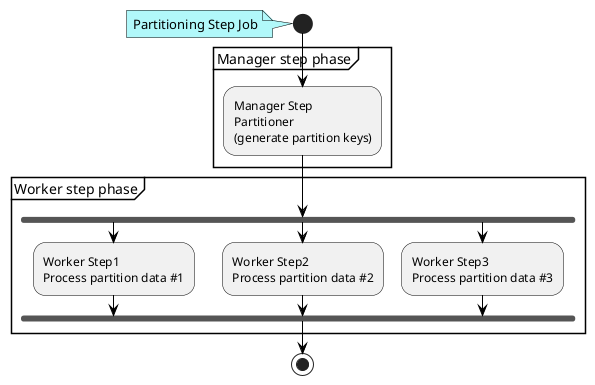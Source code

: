 @startuml

start
  note
    Partitioning Step Job
  end Note
  partition "Manager step phase" {
    :Manager Step\nPartitioner\n(generate partition keys);
  }

  partition "Worker step phase" {
    fork
      :Worker Step1\nProcess partition data #1;
    fork again
      :Worker Step2\nProcess partition data #2;
    fork again
      :Worker Step3\nProcess partition data #3;
    end fork
  }
stop

'Set styles such as format and color of each figure
skinparam Note {
  BackgroundColor #b1f8fa
  BorderColor black
}

skinparam Class {
  BorderColor black
  ArrowColor black
}

skinparam Activity {
  BorderColor black
  ArrowColor black
}

skinparam Sequence {
  BorderColor black
  ActorBorderColor black
  ArrowColor black
  LifeLineBorderColor black
  BoxLineColor black
  ParticipantBorderColor black
}

skinparam componentStyle uml2

skinparam Component {
  BorderColor black
  ArrowColor black
}

skinparam Interface {
  BorderColor black
  ArrowColor black
}

@enduml
